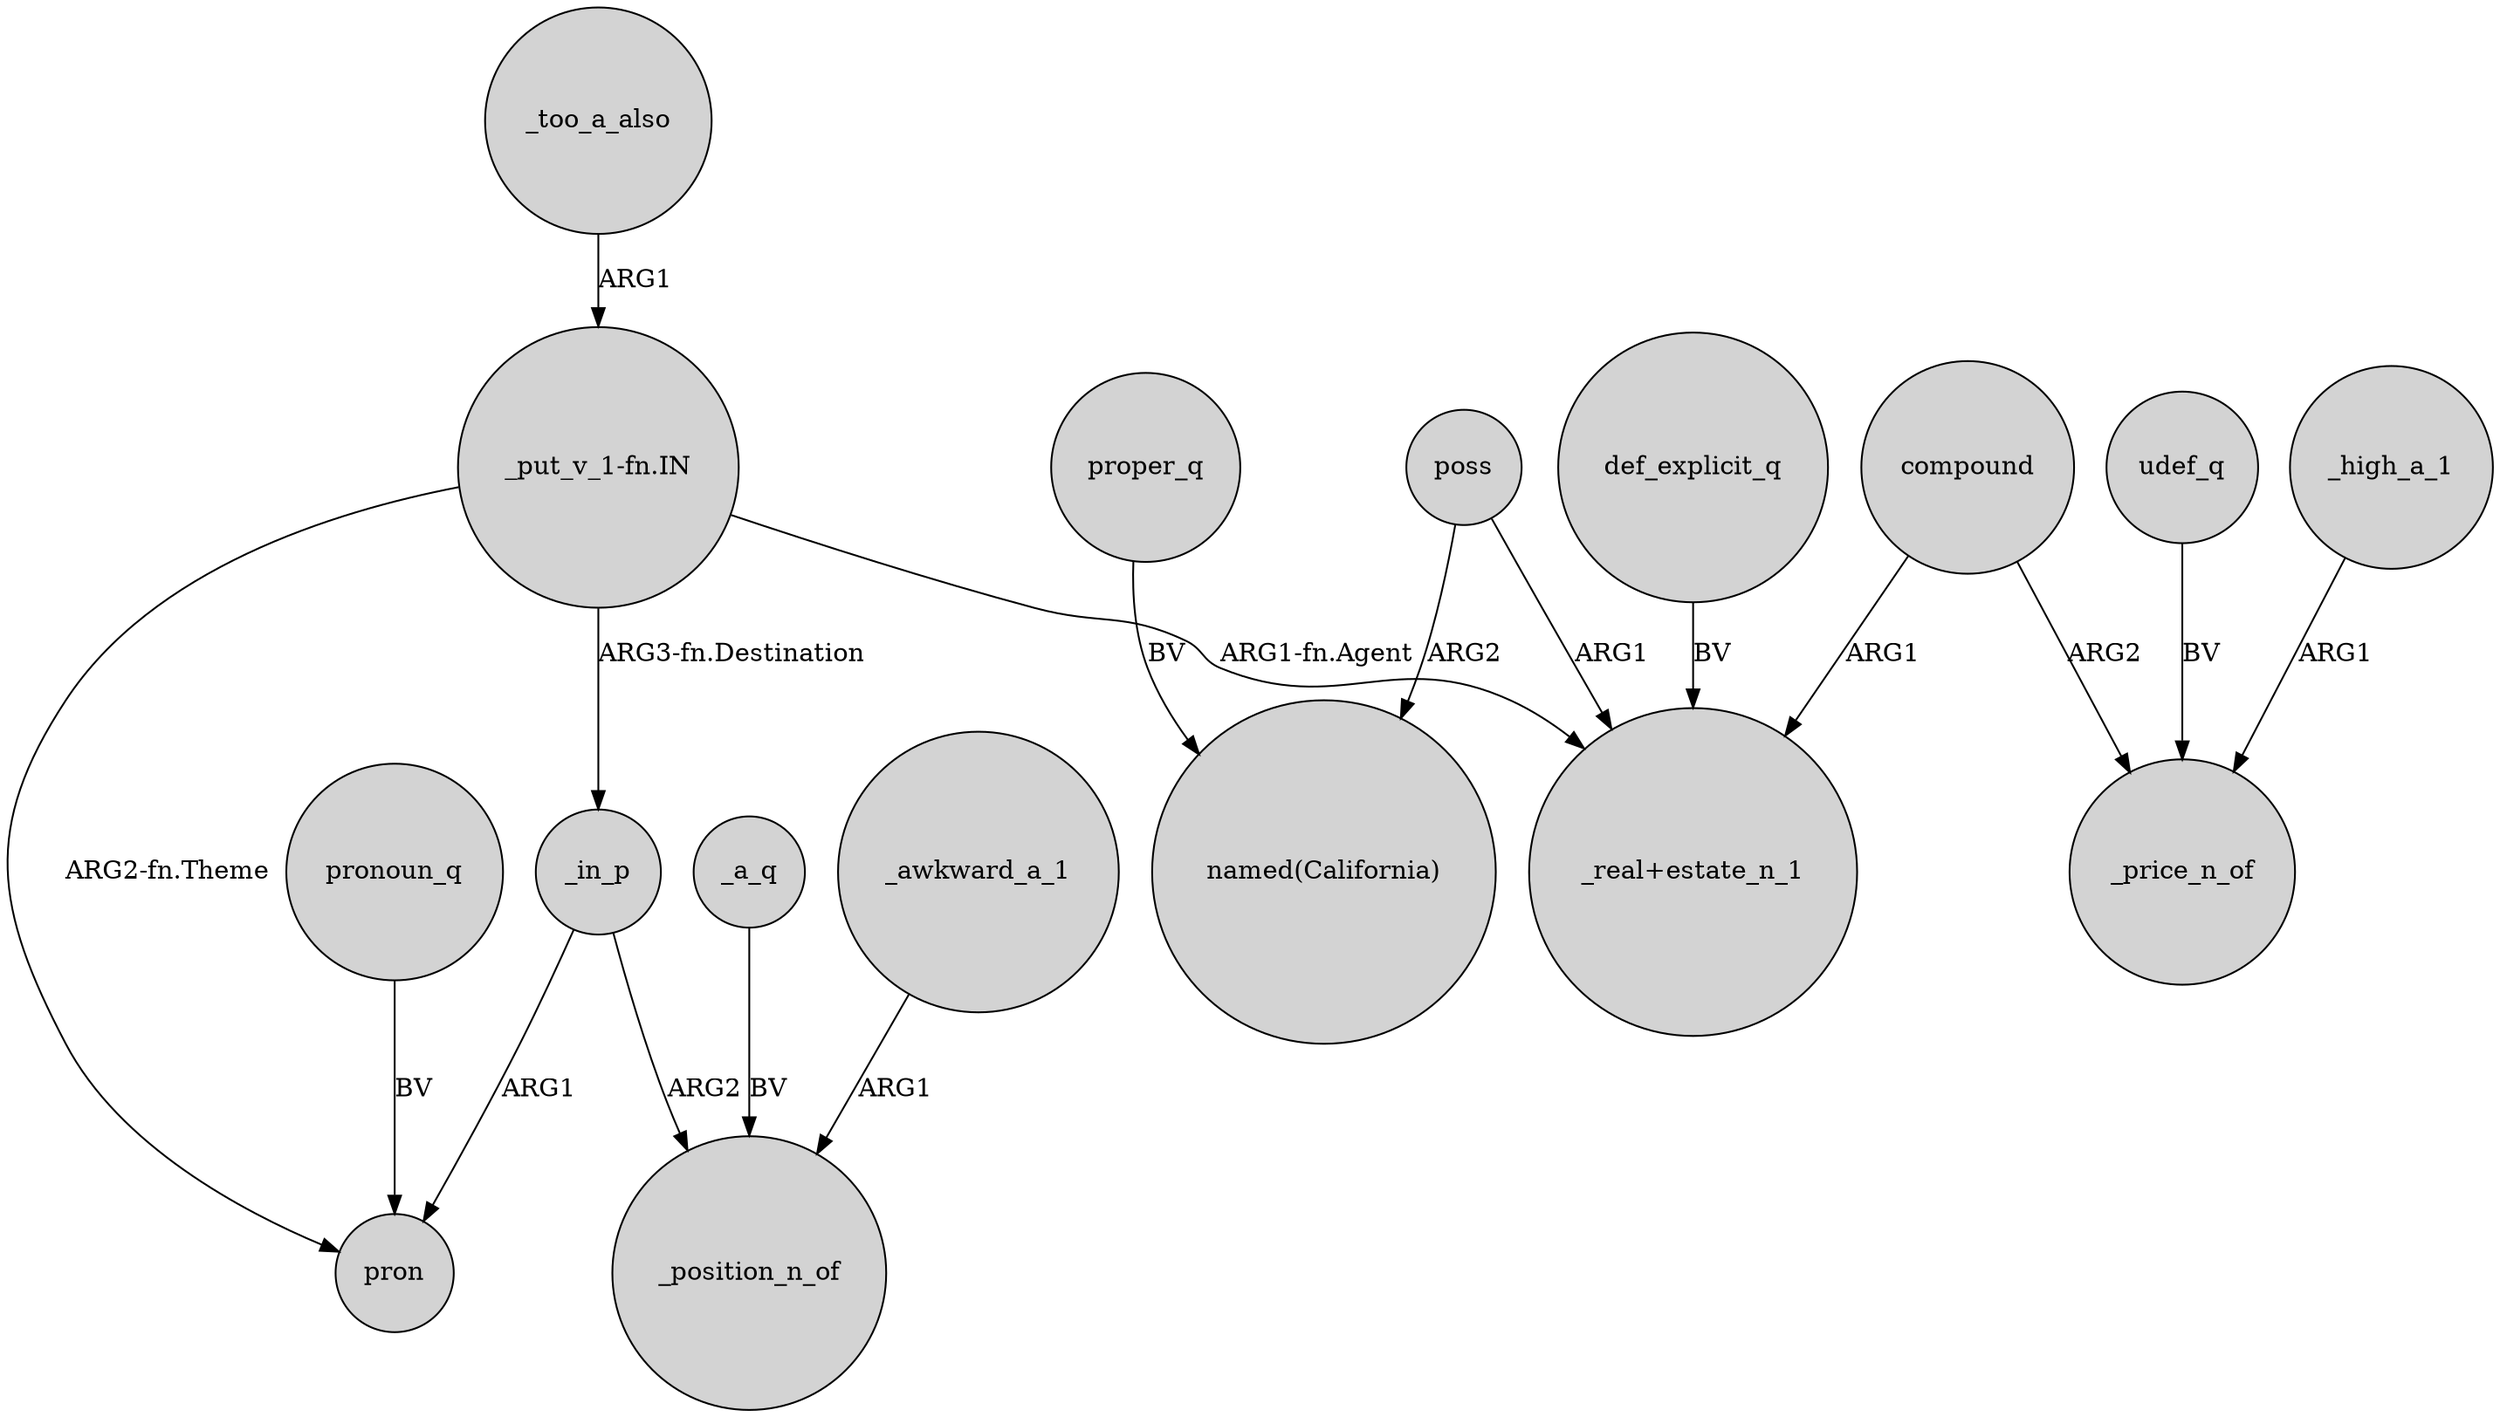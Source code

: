 digraph {
	node [shape=circle style=filled]
	poss -> "_real+estate_n_1" [label=ARG1]
	"_put_v_1-fn.IN" -> _in_p [label="ARG3-fn.Destination"]
	proper_q -> "named(California)" [label=BV]
	_high_a_1 -> _price_n_of [label=ARG1]
	_too_a_also -> "_put_v_1-fn.IN" [label=ARG1]
	_a_q -> _position_n_of [label=BV]
	compound -> _price_n_of [label=ARG2]
	_in_p -> pron [label=ARG1]
	udef_q -> _price_n_of [label=BV]
	_awkward_a_1 -> _position_n_of [label=ARG1]
	_in_p -> _position_n_of [label=ARG2]
	compound -> "_real+estate_n_1" [label=ARG1]
	poss -> "named(California)" [label=ARG2]
	"_put_v_1-fn.IN" -> "_real+estate_n_1" [label="ARG1-fn.Agent"]
	def_explicit_q -> "_real+estate_n_1" [label=BV]
	"_put_v_1-fn.IN" -> pron [label="ARG2-fn.Theme"]
	pronoun_q -> pron [label=BV]
}
